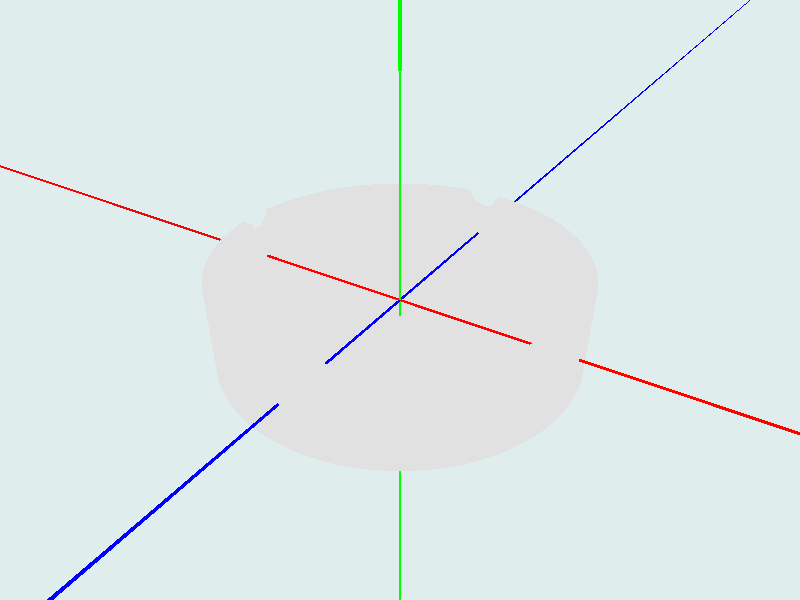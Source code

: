 #include	"colors.inc"
#include	"shapes.inc"
object	{	Cylinder_X	scale	0.02	pigment{color	Red}	}				//	(a)
object	{	Cylinder_Y	scale	0.02	pigment{color	Green}	}		  //	(b)
object	{	Cylinder_Z	scale	0.02	pigment{color	Blue}	}			  //	(c)
background	{	color	LightBlue	}
light_source	{
		<500,	800,	-600>						
		color	White*2
		parallel	point_at	<0,	0,	0>
}
camera{
		location	<5.0,	6.0,	-8.0>		
		look_at	<0.0,	0.0,	0.0>				
		angle	60		
}

# declare Haizara =
difference{
  object{ 
    Disk_Y
    scale <3,0.75,3>
    translate <0,-1,0>
  }
  object{
    Disk_Y
    scale <2.8,1,2.8>
    translate <0,-0.3,0>
  }
  object{
    Disk_Z
    scale <0.3,0.3,2>
    translate <0,-0.2,2>
  }
  object{
    Disk_Z
    scale <0.3,0.3,2>
    translate <0,-0.2,2>
    rotate 90*1*y
  }
  object{
    Disk_Z
    scale <0.3,0.3,2>
    translate <0,-0.2,2>
    rotate 90*2*y
  }
  object{
    Disk_Z
    scale <0.3,0.3,2>
    translate <0,-0.2,2>
    rotate 90*3*y
  }
  
  pigment {color Gray}
}

object{
  Haizara
  translate <0,1,0>
}